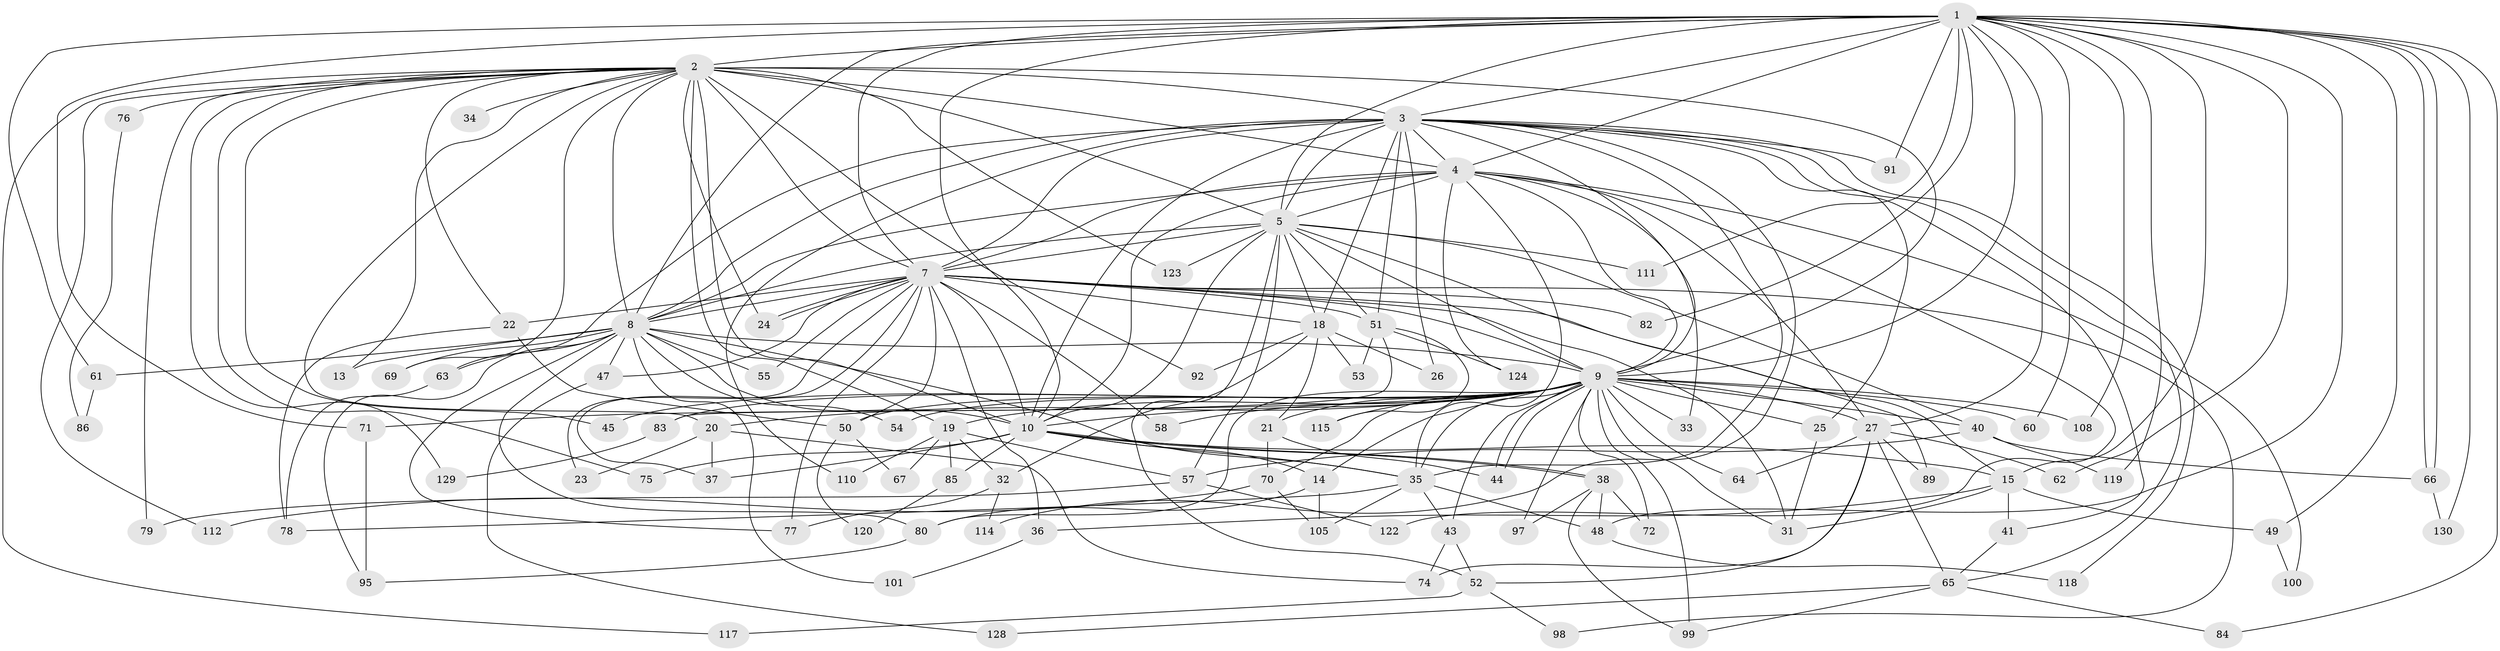 // original degree distribution, {27: 0.015384615384615385, 18: 0.015384615384615385, 22: 0.007692307692307693, 15: 0.007692307692307693, 21: 0.007692307692307693, 23: 0.007692307692307693, 37: 0.007692307692307693, 17: 0.007692307692307693, 3: 0.2153846153846154, 2: 0.5230769230769231, 4: 0.08461538461538462, 5: 0.05384615384615385, 8: 0.023076923076923078, 9: 0.007692307692307693, 6: 0.007692307692307693, 7: 0.007692307692307693}
// Generated by graph-tools (version 1.1) at 2025/11/02/27/25 16:11:01]
// undirected, 96 vertices, 233 edges
graph export_dot {
graph [start="1"]
  node [color=gray90,style=filled];
  1 [super="+30"];
  2 [super="+6"];
  3 [super="+12"];
  4 [super="+39"];
  5 [super="+104"];
  7 [super="+17"];
  8 [super="+42"];
  9 [super="+96"];
  10 [super="+11"];
  13;
  14;
  15 [super="+16"];
  18 [super="+113"];
  19 [super="+28"];
  20;
  21 [super="+56"];
  22 [super="+59"];
  23;
  24 [super="+81"];
  25 [super="+73"];
  26;
  27 [super="+29"];
  31 [super="+46"];
  32;
  33;
  34;
  35 [super="+109"];
  36;
  37 [super="+126"];
  38;
  40;
  41;
  43;
  44;
  45;
  47;
  48 [super="+106"];
  49;
  50 [super="+68"];
  51 [super="+94"];
  52 [super="+116"];
  53;
  54;
  55;
  57 [super="+88"];
  58;
  60;
  61;
  62;
  63;
  64;
  65 [super="+127"];
  66 [super="+87"];
  67;
  69;
  70;
  71;
  72;
  74 [super="+107"];
  75;
  76;
  77 [super="+90"];
  78 [super="+102"];
  79;
  80 [super="+93"];
  82;
  83;
  84;
  85;
  86;
  89;
  91;
  92;
  95 [super="+103"];
  97;
  98;
  99 [super="+121"];
  100;
  101;
  105 [super="+125"];
  108;
  110;
  111;
  112;
  114;
  115;
  117;
  118;
  119;
  120;
  122;
  123;
  124;
  128;
  129;
  130;
  1 -- 2 [weight=3];
  1 -- 3;
  1 -- 4;
  1 -- 5 [weight=2];
  1 -- 7;
  1 -- 8;
  1 -- 9;
  1 -- 10 [weight=2];
  1 -- 15;
  1 -- 49;
  1 -- 61;
  1 -- 62;
  1 -- 66;
  1 -- 66;
  1 -- 71;
  1 -- 84;
  1 -- 91;
  1 -- 108;
  1 -- 111;
  1 -- 119;
  1 -- 130;
  1 -- 82;
  1 -- 60;
  1 -- 27;
  1 -- 48;
  2 -- 3 [weight=2];
  2 -- 4 [weight=2];
  2 -- 5 [weight=2];
  2 -- 7 [weight=3];
  2 -- 8 [weight=2];
  2 -- 9 [weight=2];
  2 -- 10 [weight=2];
  2 -- 19 [weight=2];
  2 -- 22;
  2 -- 34 [weight=2];
  2 -- 75;
  2 -- 76 [weight=2];
  2 -- 79;
  2 -- 123;
  2 -- 129;
  2 -- 69;
  2 -- 13;
  2 -- 20;
  2 -- 92;
  2 -- 45;
  2 -- 112;
  2 -- 117;
  2 -- 24;
  3 -- 4;
  3 -- 5;
  3 -- 7;
  3 -- 8 [weight=2];
  3 -- 9;
  3 -- 10;
  3 -- 25;
  3 -- 26;
  3 -- 35;
  3 -- 41;
  3 -- 51;
  3 -- 63;
  3 -- 91;
  3 -- 110;
  3 -- 114;
  3 -- 118;
  3 -- 18;
  3 -- 65;
  4 -- 5;
  4 -- 7;
  4 -- 8;
  4 -- 9;
  4 -- 10;
  4 -- 27;
  4 -- 33;
  4 -- 100;
  4 -- 122;
  4 -- 124;
  4 -- 35;
  5 -- 7;
  5 -- 8;
  5 -- 9;
  5 -- 10;
  5 -- 18;
  5 -- 40;
  5 -- 51;
  5 -- 52;
  5 -- 57;
  5 -- 89;
  5 -- 111;
  5 -- 123;
  7 -- 8;
  7 -- 9;
  7 -- 10;
  7 -- 15;
  7 -- 18;
  7 -- 23;
  7 -- 24;
  7 -- 24;
  7 -- 36;
  7 -- 47;
  7 -- 55;
  7 -- 58;
  7 -- 82;
  7 -- 98;
  7 -- 22 [weight=2];
  7 -- 77;
  7 -- 51;
  7 -- 31;
  7 -- 37;
  7 -- 50;
  8 -- 9;
  8 -- 10;
  8 -- 13;
  8 -- 35;
  8 -- 47;
  8 -- 54;
  8 -- 55;
  8 -- 61;
  8 -- 63;
  8 -- 69;
  8 -- 77;
  8 -- 80;
  8 -- 101;
  8 -- 95;
  9 -- 10;
  9 -- 14;
  9 -- 19;
  9 -- 20;
  9 -- 21;
  9 -- 25;
  9 -- 27;
  9 -- 31;
  9 -- 33;
  9 -- 40;
  9 -- 43;
  9 -- 44;
  9 -- 44;
  9 -- 45;
  9 -- 50;
  9 -- 54;
  9 -- 58;
  9 -- 60;
  9 -- 64;
  9 -- 70;
  9 -- 71;
  9 -- 72;
  9 -- 80;
  9 -- 83;
  9 -- 97;
  9 -- 99;
  9 -- 108;
  9 -- 115;
  9 -- 35;
  10 -- 14;
  10 -- 37;
  10 -- 38;
  10 -- 38;
  10 -- 75;
  10 -- 35;
  10 -- 85;
  10 -- 15;
  14 -- 80;
  14 -- 105;
  15 -- 31;
  15 -- 41;
  15 -- 49;
  15 -- 36;
  18 -- 21;
  18 -- 26;
  18 -- 32;
  18 -- 53;
  18 -- 92;
  19 -- 32;
  19 -- 57;
  19 -- 67;
  19 -- 85;
  19 -- 110;
  20 -- 23;
  20 -- 37;
  20 -- 74;
  21 -- 70;
  21 -- 44;
  22 -- 50;
  22 -- 78;
  25 -- 31;
  27 -- 62;
  27 -- 65;
  27 -- 89;
  27 -- 64;
  27 -- 74;
  27 -- 52;
  32 -- 77;
  32 -- 114;
  35 -- 43;
  35 -- 48;
  35 -- 78;
  35 -- 105;
  36 -- 101;
  38 -- 48;
  38 -- 72;
  38 -- 97;
  38 -- 99;
  40 -- 119;
  40 -- 57;
  40 -- 66;
  41 -- 65;
  43 -- 52;
  43 -- 74;
  47 -- 128;
  48 -- 118;
  49 -- 100;
  50 -- 67;
  50 -- 120;
  51 -- 53;
  51 -- 83;
  51 -- 115;
  51 -- 124;
  52 -- 98;
  52 -- 117;
  57 -- 79;
  57 -- 122;
  61 -- 86;
  63 -- 78;
  65 -- 84;
  65 -- 99;
  65 -- 128;
  66 -- 130;
  70 -- 105;
  70 -- 112;
  71 -- 95;
  76 -- 86;
  80 -- 95;
  83 -- 129;
  85 -- 120;
}

